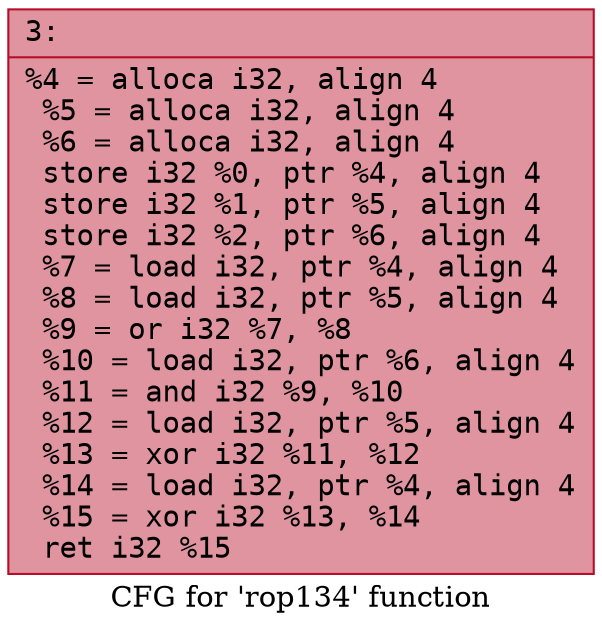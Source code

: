 digraph "CFG for 'rop134' function" {
	label="CFG for 'rop134' function";

	Node0x6000015c08c0 [shape=record,color="#b70d28ff", style=filled, fillcolor="#b70d2870" fontname="Courier",label="{3:\l|  %4 = alloca i32, align 4\l  %5 = alloca i32, align 4\l  %6 = alloca i32, align 4\l  store i32 %0, ptr %4, align 4\l  store i32 %1, ptr %5, align 4\l  store i32 %2, ptr %6, align 4\l  %7 = load i32, ptr %4, align 4\l  %8 = load i32, ptr %5, align 4\l  %9 = or i32 %7, %8\l  %10 = load i32, ptr %6, align 4\l  %11 = and i32 %9, %10\l  %12 = load i32, ptr %5, align 4\l  %13 = xor i32 %11, %12\l  %14 = load i32, ptr %4, align 4\l  %15 = xor i32 %13, %14\l  ret i32 %15\l}"];
}

